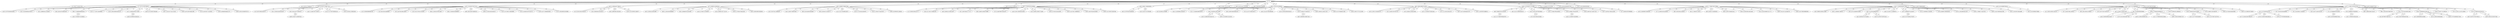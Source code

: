 graph {
n0 [label="n0 (0.0)"];
n1 [label="n1 (3.335853338241577)"];
n2 [label="n2 (2.694775104522705)"];
n3 [label="n3 (3.1939483880996704)"];
n4 [label="n4 (3.601501941680908)"];
n5 [label="n5 (3.3318153619766235)"];
n6 [label="n6 (2.4437601566314697)"];
n7 [label="n7 (1.5971531867980957)"];
n8 [label="n8 (3.907990574836731)"];
n9 [label="n9 (3.61404812335968)"];
n10 [label="n10 (3.0317976474761963)"];
n11 [label="n11 (2.8051435947418213)"];
n12 [label="n12 (2.23732852935791)"];
n13 [label="n13 (4.067208528518677)"];
n14 [label="n14 (2.63221275806427)"];
n15 [label="n15 (2.0145375728607178)"];
n16 [label="n16 (4.122774362564087)"];
n17 [label="n17 (3.966325879096985)"];
n18 [label="n18 (3.2200112342834473)"];
n19 [label="n19 (1.2910630702972412)"];
n20 [label="n20 (3.890848994255066)"];
n21 [label="n21 (2.7184560298919678)"];
n22 [label="n22 (3.305872678756714)"];
n23 [label="n23 (2.916744112968445)"];
n24 [label="n24 (4.103190660476685)"];
n25 [label="n25 (2.1283644437789917)"];
n26 [label="n26 (3.5172927379608154)"];
n27 [label="n27 (2.069033145904541)"];
n28 [label="n28 (1.6288970708847046)"];
n29 [label="n29 (3.312422752380371)"];
n30 [label="n30 (2.8985010385513306)"];
n31 [label="n31 (1.7452924251556396)"];
n32 [label="n32 (3.7600252628326416)"];
n33 [label="n33 (3.9065064191818237)"];
n34 [label="n34 (3.7302603721618652)"];
n35 [label="n35 (3.2464996576309204)"];
n36 [label="n36 (3.195562243461609)"];
n37 [label="n37 (2.842974901199341)"];
n38 [label="n38 (3.5407817363739014)"];
n39 [label="n39 (2.3958171606063843)"];
n40 [label="n40 (2.8483221530914307)"];
n41 [label="n41 (4.149633288383484)"];
n42 [label="n42 (4.0590245723724365)"];
n43 [label="n43 (3.25807785987854)"];
n44 [label="n44 (3.324917197227478)"];
n45 [label="n45 (3.9304760694503784)"];
n46 [label="n46 (3.468928813934326)"];
n47 [label="n47 (2.925432562828064)"];
n48 [label="n48 (3.13006591796875)"];
n49 [label="n49 (3.5683683156967163)"];
n50 [label="n50 (2.8721444606781006)"];
n51 [label="n51 (2.9220563173294067)"];
n52 [label="n52 (3.5205938816070557)"];
n53 [label="n53 (3.467751383781433)"];
n54 [label="n54 (3.0424128770828247)"];
n55 [label="n55 (2.5570141077041626)"];
n56 [label="n56 (2.082838535308838)"];
n57 [label="n57 (2.95975661277771)"];
n58 [label="n58 (2.891183614730835)"];
n59 [label="n59 (1.421051025390625)"];
n60 [label="n60 (2.8368724584579468)"];
n61 [label="n61 (2.968826413154602)"];
n62 [label="n62 (2.5133261680603027)"];
n63 [label="n63 (2.4439504146575928)"];
n64 [label="n64 (3.3152871131896973)"];
n65 [label="n65 (2.8387049436569214)"];
n66 [label="n66 (2.319931387901306)"];
n67 [label="n67 (2.4660695791244507)"];
n68 [label="n68 (3.119033455848694)"];
n69 [label="n69 (3.032428503036499)"];
n70 [label="n70 (3.3662612438201904)"];
n71 [label="n71 (2.9768898487091064)"];
n72 [label="n72 (3.4448786973953247)"];
n73 [label="n73 (3.94132661819458)"];
n74 [label="n74 (2.7505996227264404)"];
n75 [label="n75 (3.417677640914917)"];
n76 [label="n76 (3.4977303743362427)"];
n77 [label="n77 (3.1800345182418823)"];
n78 [label="n78 (2.8268872499465942)"];
n79 [label="n79 (2.5698002576828003)"];
n80 [label="n80 (3.92923641204834)"];
n81 [label="n81 (3.7360919713974)"];
n82 [label="n82 (3.2894887924194336)"];
n83 [label="n83 (2.0893189907073975)"];
n84 [label="n84 (2.7829935550689697)"];
n85 [label="n85 (3.020545721054077)"];
n86 [label="n86 (2.588923692703247)"];
n87 [label="n87 (3.3394757509231567)"];
n88 [label="n88 (2.6666975021362305)"];
n89 [label="n89 (2.8813260793685913)"];
n90 [label="n90 (3.602917194366455)"];
n91 [label="n91 (2.616995096206665)"];
n92 [label="n92 (3.0137239694595337)"];
n93 [label="n93 (3.2012557983398438)"];
n94 [label="n94 (2.853187918663025)"];
n95 [label="n95 (3.5787928104400635)"];
n96 [label="n96 (2.5402493476867676)"];
n97 [label="n97 (3.709049105644226)"];
n98 [label="n98 (3.189707636833191)"];
n99 [label="n99 (2.7248096466064453)"];
n100 [label="n100 (2.7046940326690674)"];
n101 [label="n101 (3.168437957763672)"];
n102 [label="n102 (3.4588205814361572)"];
n103 [label="n103 (3.6971508264541626)"];
n104 [label="n104 (4.0290350914001465)"];
n105 [label="n105 (1.5379328727722168)"];
n106 [label="n106 (3.1016615629196167)"];
n107 [label="n107 (3.7819833755493164)"];
n108 [label="n108 (4.109042406082153)"];
n109 [label="n109 (3.856125235557556)"];
n110 [label="n110 (3.8243308067321777)"];
n111 [label="n111 (2.2363842725753784)"];
n112 [label="n112 (3.7474687099456787)"];
n113 [label="n113 (3.521705389022827)"];
n114 [label="n114 (3.7577697038650513)"];
n115 [label="n115 (2.9716001749038696)"];
n116 [label="n116 (3.384918212890625)"];
n117 [label="n117 (2.547544240951538)"];
n118 [label="n118 (3.0393528938293457)"];
n119 [label="n119 (3.156248092651367)"];
n120 [label="n120 (2.8531832695007324)"];
n121 [label="n121 (3.7490583658218384)"];
n122 [label="n122 (2.6444815397262573)"];
n123 [label="n123 (3.8891220092773438)"];
n124 [label="n124 (3.81072735786438)"];
n125 [label="n125 (3.722534418106079)"];
n126 [label="n126 (2.6663979291915894)"];
n127 [label="n127 (3.2564419507980347)"];
n128 [label="n128 (3.037710666656494)"];
n129 [label="n129 (3.4151909351348877)"];
n130 [label="n130 (3.920441150665283)"];
n131 [label="n131 (3.451594829559326)"];
n132 [label="n132 (2.771497130393982)"];
n133 [label="n133 (2.680672287940979)"];
n134 [label="n134 (2.8632490634918213)"];
n135 [label="n135 (3.527429461479187)"];
n136 [label="n136 (2.6408900022506714)"];
n137 [label="n137 (2.6483943462371826)"];
n138 [label="n138 (3.526077151298523)"];
n139 [label="n139 (1.7738837003707886)"];
n140 [label="n140 (3.375033140182495)"];
n141 [label="n141 (1.2340290546417236)"];
n142 [label="n142 (2.6551284790039062)"];
n143 [label="n143 (2.458447575569153)"];
n144 [label="n144 (3.378047227859497)"];
n145 [label="n145 (3.5269778966903687)"];
n146 [label="n146 (2.759682774543762)"];
n147 [label="n147 (2.768447995185852)"];
n148 [label="n148 (3.7974348068237305)"];
n149 [label="n149 (2.612548589706421)"];
n150 [label="n150 (3.009651780128479)"];
n151 [label="n151 (1.6027724742889404)"];
n152 [label="n152 (3.769197702407837)"];
n153 [label="n153 (4.159783720970154)"];
n154 [label="n154 (3.996947407722473)"];
n155 [label="n155 (3.979764938354492)"];
n156 [label="n156 (2.9607821702957153)"];
n157 [label="n157 (3.0878227949142456)"];
n158 [label="n158 (4.020892024040222)"];
n159 [label="n159 (4.179054379463196)"];
n160 [label="n160 (2.871564507484436)"];
n161 [label="n161 (3.428369641304016)"];
n162 [label="n162 (4.156360745429993)"];
n163 [label="n163 (3.5237581729888916)"];
n164 [label="n164 (3.80599308013916)"];
n165 [label="n165 (4.055594086647034)"];
n166 [label="n166 (2.9719581604003906)"];
n167 [label="n167 (3.2813477516174316)"];
n168 [label="n168 (2.9312671422958374)"];
n169 [label="n169 (3.4075238704681396)"];
n170 [label="n170 (3.344739079475403)"];
n171 [label="n171 (3.12255322933197)"];
n172 [label="n172 (3.4351121187210083)"];
n173 [label="n173 (2.5398354530334473)"];
n174 [label="n174 (3.847655773162842)"];
n175 [label="n175 (2.982469916343689)"];
n176 [label="n176 (3.3436193466186523)"];
n177 [label="n177 (1.1085121631622314)"];
n178 [label="n178 (3.3778783082962036)"];
n179 [label="n179 (3.811854362487793)"];
n180 [label="n180 (2.5525760650634766)"];
n181 [label="n181 (4.101765871047974)"];
n182 [label="n182 (3.606336832046509)"];
n183 [label="n183 (3.313389539718628)"];
n184 [label="n184 (2.894331216812134)"];
n185 [label="n185 (3.017076849937439)"];
n186 [label="n186 (3.928510069847107)"];
n187 [label="n187 (3.6371628046035767)"];
n188 [label="n188 (4.044271230697632)"];
n189 [label="n189 (3.0974754095077515)"];
n190 [label="n190 (3.4017969369888306)"];
n191 [label="n191 (3.345358729362488)"];
n192 [label="n192 (4.102498531341553)"];
n193 [label="n193 (4.098485946655273)"];
n194 [label="n194 (2.994727373123169)"];
n195 [label="n195 (2.803793430328369)"];
n196 [label="n196 (3.2417690753936768)"];
n197 [label="n197 (3.160978674888611)"];
n198 [label="n198 (3.819964051246643)"];
n199 [label="n199 (3.0391534566879272)"];
n0 -- n44 [weight=1.0 label=1.0];
n0 -- n15 [weight=1.0 label=1.0];
n0 -- n2 [weight=1.0 label=1.0];
n0 -- n7 [weight=1.0 label=1.0];
n0 -- n31 [weight=1.0 label=1.0];
n0 -- n189 [weight=1.0 label=1.0];
n0 -- n177 [weight=1.0 label=1.0];
n0 -- n151 [weight=1.0 label=1.0];
n0 -- n170 [weight=1.0 label=1.0];
n0 -- n56 [weight=1.0 label=1.0];
n0 -- n149 [weight=1.0 label=1.0];
n0 -- n14 [weight=1.0 label=1.0];
n0 -- n29 [weight=1.0 label=1.0];
n0 -- n105 [weight=1.0 label=1.0];
n0 -- n145 [weight=1.0 label=1.0];
n0 -- n0 [weight=1.0 label=1.0];
n0 -- n0 [weight=1.0 label=1.0];
n0 -- n83 [weight=1.0 label=1.0];
n0 -- n28 [weight=1.0 label=1.0];
n0 -- n59 [weight=1.0 label=1.0];
n0 -- n25 [weight=1.0 label=1.0];
n0 -- n141 [weight=1.0 label=1.0];
n0 -- n111 [weight=1.0 label=1.0];
n0 -- n139 [weight=1.0 label=1.0];
n0 -- n131 [weight=1.0 label=1.0];
n0 -- n120 [weight=1.0 label=1.0];
n0 -- n27 [weight=1.0 label=1.0];
n0 -- n19 [weight=1.0 label=1.0];
n0 -- n39 [weight=1.0 label=1.0];
n0 -- n55 [weight=1.0 label=1.0];
n1 -- n31 [weight=1.0 label=1.0];
n2 -- n155 [weight=1.0 label=1.0];
n2 -- n0 [weight=1.0 label=1.0];
n3 -- n19 [weight=1.0 label=1.0];
n4 -- n19 [weight=1.0 label=1.0];
n5 -- n25 [weight=1.0 label=1.0];
n6 -- n19 [weight=1.0 label=1.0];
n7 -- n169 [weight=1.0 label=1.0];
n7 -- n52 [weight=1.0 label=1.0];
n7 -- n193 [weight=1.0 label=1.0];
n7 -- n0 [weight=1.0 label=1.0];
n7 -- n132 [weight=1.0 label=1.0];
n7 -- n199 [weight=1.0 label=1.0];
n7 -- n99 [weight=1.0 label=1.0];
n7 -- n134 [weight=1.0 label=1.0];
n7 -- n61 [weight=1.0 label=1.0];
n7 -- n137 [weight=1.0 label=1.0];
n7 -- n160 [weight=1.0 label=1.0];
n7 -- n94 [weight=1.0 label=1.0];
n7 -- n174 [weight=1.0 label=1.0];
n7 -- n167 [weight=1.0 label=1.0];
n8 -- n117 [weight=1.0 label=1.0];
n9 -- n55 [weight=1.0 label=1.0];
n10 -- n19 [weight=1.0 label=1.0];
n11 -- n151 [weight=1.0 label=1.0];
n12 -- n178 [weight=1.0 label=1.0];
n12 -- n127 [weight=1.0 label=1.0];
n12 -- n177 [weight=1.0 label=1.0];
n12 -- n176 [weight=1.0 label=1.0];
n13 -- n15 [weight=1.0 label=1.0];
n14 -- n0 [weight=1.0 label=1.0];
n15 -- n13 [weight=1.0 label=1.0];
n15 -- n130 [weight=1.0 label=1.0];
n15 -- n54 [weight=1.0 label=1.0];
n15 -- n0 [weight=1.0 label=1.0];
n15 -- n32 [weight=1.0 label=1.0];
n15 -- n101 [weight=1.0 label=1.0];
n15 -- n114 [weight=1.0 label=1.0];
n16 -- n126 [weight=1.0 label=1.0];
n17 -- n120 [weight=1.0 label=1.0];
n18 -- n83 [weight=1.0 label=1.0];
n19 -- n0 [weight=1.0 label=1.0];
n19 -- n106 [weight=1.0 label=1.0];
n19 -- n6 [weight=1.0 label=1.0];
n19 -- n128 [weight=1.0 label=1.0];
n19 -- n4 [weight=1.0 label=1.0];
n19 -- n115 [weight=1.0 label=1.0];
n19 -- n89 [weight=1.0 label=1.0];
n19 -- n175 [weight=1.0 label=1.0];
n19 -- n3 [weight=1.0 label=1.0];
n19 -- n10 [weight=1.0 label=1.0];
n19 -- n66 [weight=1.0 label=1.0];
n19 -- n122 [weight=1.0 label=1.0];
n19 -- n84 [weight=1.0 label=1.0];
n20 -- n136 [weight=1.0 label=1.0];
n21 -- n59 [weight=1.0 label=1.0];
n22 -- n83 [weight=1.0 label=1.0];
n23 -- n28 [weight=1.0 label=1.0];
n24 -- n149 [weight=1.0 label=1.0];
n25 -- n0 [weight=1.0 label=1.0];
n25 -- n129 [weight=1.0 label=1.0];
n25 -- n5 [weight=1.0 label=1.0];
n25 -- n46 [weight=1.0 label=1.0];
n25 -- n33 [weight=1.0 label=1.0];
n26 -- n31 [weight=1.0 label=1.0];
n27 -- n36 [weight=1.0 label=1.0];
n27 -- n68 [weight=1.0 label=1.0];
n27 -- n144 [weight=1.0 label=1.0];
n27 -- n0 [weight=1.0 label=1.0];
n27 -- n154 [weight=1.0 label=1.0];
n27 -- n82 [weight=1.0 label=1.0];
n27 -- n159 [weight=1.0 label=1.0];
n27 -- n182 [weight=1.0 label=1.0];
n28 -- n152 [weight=1.0 label=1.0];
n28 -- n198 [weight=1.0 label=1.0];
n28 -- n113 [weight=1.0 label=1.0];
n28 -- n69 [weight=1.0 label=1.0];
n28 -- n85 [weight=1.0 label=1.0];
n28 -- n125 [weight=1.0 label=1.0];
n28 -- n43 [weight=1.0 label=1.0];
n28 -- n23 [weight=1.0 label=1.0];
n28 -- n0 [weight=1.0 label=1.0];
n29 -- n0 [weight=1.0 label=1.0];
n30 -- n141 [weight=1.0 label=1.0];
n31 -- n163 [weight=1.0 label=1.0];
n31 -- n103 [weight=1.0 label=1.0];
n31 -- n40 [weight=1.0 label=1.0];
n31 -- n123 [weight=1.0 label=1.0];
n31 -- n26 [weight=1.0 label=1.0];
n31 -- n72 [weight=1.0 label=1.0];
n31 -- n196 [weight=1.0 label=1.0];
n31 -- n57 [weight=1.0 label=1.0];
n31 -- n140 [weight=1.0 label=1.0];
n31 -- n1 [weight=1.0 label=1.0];
n31 -- n60 [weight=1.0 label=1.0];
n31 -- n0 [weight=1.0 label=1.0];
n31 -- n195 [weight=1.0 label=1.0];
n32 -- n15 [weight=1.0 label=1.0];
n33 -- n25 [weight=1.0 label=1.0];
n34 -- n99 [weight=1.0 label=1.0];
n35 -- n139 [weight=1.0 label=1.0];
n36 -- n27 [weight=1.0 label=1.0];
n37 -- n151 [weight=1.0 label=1.0];
n38 -- n173 [weight=1.0 label=1.0];
n39 -- n124 [weight=1.0 label=1.0];
n39 -- n95 [weight=1.0 label=1.0];
n39 -- n0 [weight=1.0 label=1.0];
n40 -- n31 [weight=1.0 label=1.0];
n41 -- n136 [weight=1.0 label=1.0];
n42 -- n62 [weight=1.0 label=1.0];
n43 -- n28 [weight=1.0 label=1.0];
n44 -- n0 [weight=1.0 label=1.0];
n45 -- n117 [weight=1.0 label=1.0];
n46 -- n25 [weight=1.0 label=1.0];
n47 -- n177 [weight=1.0 label=1.0];
n48 -- n141 [weight=1.0 label=1.0];
n49 -- n143 [weight=1.0 label=1.0];
n50 -- n141 [weight=1.0 label=1.0];
n51 -- n177 [weight=1.0 label=1.0];
n52 -- n7 [weight=1.0 label=1.0];
n53 -- n177 [weight=1.0 label=1.0];
n54 -- n15 [weight=1.0 label=1.0];
n54 -- n188 [weight=1.0 label=1.0];
n55 -- n9 [weight=1.0 label=1.0];
n55 -- n0 [weight=1.0 label=1.0];
n56 -- n161 [weight=1.0 label=1.0];
n56 -- n0 [weight=1.0 label=1.0];
n57 -- n31 [weight=1.0 label=1.0];
n58 -- n151 [weight=1.0 label=1.0];
n59 -- n21 [weight=1.0 label=1.0];
n59 -- n63 [weight=1.0 label=1.0];
n59 -- n93 [weight=1.0 label=1.0];
n59 -- n118 [weight=1.0 label=1.0];
n59 -- n194 [weight=1.0 label=1.0];
n59 -- n0 [weight=1.0 label=1.0];
n59 -- n184 [weight=1.0 label=1.0];
n59 -- n75 [weight=1.0 label=1.0];
n59 -- n185 [weight=1.0 label=1.0];
n59 -- n65 [weight=1.0 label=1.0];
n59 -- n143 [weight=1.0 label=1.0];
n60 -- n31 [weight=1.0 label=1.0];
n61 -- n7 [weight=1.0 label=1.0];
n62 -- n153 [weight=1.0 label=1.0];
n62 -- n42 [weight=1.0 label=1.0];
n62 -- n141 [weight=1.0 label=1.0];
n63 -- n59 [weight=1.0 label=1.0];
n63 -- n102 [weight=1.0 label=1.0];
n63 -- n192 [weight=1.0 label=1.0];
n64 -- n141 [weight=1.0 label=1.0];
n65 -- n59 [weight=1.0 label=1.0];
n66 -- n19 [weight=1.0 label=1.0];
n67 -- n135 [weight=1.0 label=1.0];
n67 -- n141 [weight=1.0 label=1.0];
n68 -- n27 [weight=1.0 label=1.0];
n69 -- n28 [weight=1.0 label=1.0];
n70 -- n83 [weight=1.0 label=1.0];
n71 -- n165 [weight=1.0 label=1.0];
n71 -- n177 [weight=1.0 label=1.0];
n72 -- n31 [weight=1.0 label=1.0];
n73 -- n142 [weight=1.0 label=1.0];
n74 -- n141 [weight=1.0 label=1.0];
n75 -- n59 [weight=1.0 label=1.0];
n76 -- n151 [weight=1.0 label=1.0];
n77 -- n139 [weight=1.0 label=1.0];
n78 -- n141 [weight=1.0 label=1.0];
n79 -- n177 [weight=1.0 label=1.0];
n79 -- n97 [weight=1.0 label=1.0];
n80 -- n139 [weight=1.0 label=1.0];
n81 -- n139 [weight=1.0 label=1.0];
n82 -- n27 [weight=1.0 label=1.0];
n83 -- n171 [weight=1.0 label=1.0];
n83 -- n70 [weight=1.0 label=1.0];
n83 -- n22 [weight=1.0 label=1.0];
n83 -- n107 [weight=1.0 label=1.0];
n83 -- n187 [weight=1.0 label=1.0];
n83 -- n197 [weight=1.0 label=1.0];
n83 -- n18 [weight=1.0 label=1.0];
n83 -- n0 [weight=1.0 label=1.0];
n84 -- n19 [weight=1.0 label=1.0];
n85 -- n28 [weight=1.0 label=1.0];
n86 -- n177 [weight=1.0 label=1.0];
n87 -- n151 [weight=1.0 label=1.0];
n88 -- n105 [weight=1.0 label=1.0];
n88 -- n112 [weight=1.0 label=1.0];
n89 -- n19 [weight=1.0 label=1.0];
n90 -- n139 [weight=1.0 label=1.0];
n91 -- n179 [weight=1.0 label=1.0];
n91 -- n151 [weight=1.0 label=1.0];
n91 -- n164 [weight=1.0 label=1.0];
n92 -- n105 [weight=1.0 label=1.0];
n93 -- n59 [weight=1.0 label=1.0];
n94 -- n7 [weight=1.0 label=1.0];
n95 -- n39 [weight=1.0 label=1.0];
n96 -- n177 [weight=1.0 label=1.0];
n97 -- n79 [weight=1.0 label=1.0];
n98 -- n139 [weight=1.0 label=1.0];
n99 -- n34 [weight=1.0 label=1.0];
n99 -- n7 [weight=1.0 label=1.0];
n100 -- n108 [weight=1.0 label=1.0];
n100 -- n186 [weight=1.0 label=1.0];
n100 -- n121 [weight=1.0 label=1.0];
n100 -- n151 [weight=1.0 label=1.0];
n101 -- n15 [weight=1.0 label=1.0];
n102 -- n63 [weight=1.0 label=1.0];
n103 -- n31 [weight=1.0 label=1.0];
n104 -- n139 [weight=1.0 label=1.0];
n105 -- n0 [weight=1.0 label=1.0];
n105 -- n150 [weight=1.0 label=1.0];
n105 -- n157 [weight=1.0 label=1.0];
n105 -- n156 [weight=1.0 label=1.0];
n105 -- n147 [weight=1.0 label=1.0];
n105 -- n92 [weight=1.0 label=1.0];
n105 -- n142 [weight=1.0 label=1.0];
n105 -- n88 [weight=1.0 label=1.0];
n106 -- n19 [weight=1.0 label=1.0];
n107 -- n83 [weight=1.0 label=1.0];
n108 -- n100 [weight=1.0 label=1.0];
n109 -- n173 [weight=1.0 label=1.0];
n110 -- n139 [weight=1.0 label=1.0];
n111 -- n0 [weight=1.0 label=1.0];
n112 -- n88 [weight=1.0 label=1.0];
n113 -- n28 [weight=1.0 label=1.0];
n114 -- n15 [weight=1.0 label=1.0];
n115 -- n19 [weight=1.0 label=1.0];
n116 -- n151 [weight=1.0 label=1.0];
n117 -- n45 [weight=1.0 label=1.0];
n117 -- n8 [weight=1.0 label=1.0];
n117 -- n177 [weight=1.0 label=1.0];
n118 -- n59 [weight=1.0 label=1.0];
n119 -- n141 [weight=1.0 label=1.0];
n120 -- n0 [weight=1.0 label=1.0];
n120 -- n17 [weight=1.0 label=1.0];
n121 -- n100 [weight=1.0 label=1.0];
n122 -- n19 [weight=1.0 label=1.0];
n123 -- n31 [weight=1.0 label=1.0];
n124 -- n39 [weight=1.0 label=1.0];
n125 -- n28 [weight=1.0 label=1.0];
n126 -- n181 [weight=1.0 label=1.0];
n126 -- n16 [weight=1.0 label=1.0];
n126 -- n151 [weight=1.0 label=1.0];
n127 -- n12 [weight=1.0 label=1.0];
n128 -- n19 [weight=1.0 label=1.0];
n129 -- n25 [weight=1.0 label=1.0];
n130 -- n15 [weight=1.0 label=1.0];
n131 -- n0 [weight=1.0 label=1.0];
n132 -- n7 [weight=1.0 label=1.0];
n133 -- n151 [weight=1.0 label=1.0];
n134 -- n7 [weight=1.0 label=1.0];
n135 -- n67 [weight=1.0 label=1.0];
n136 -- n148 [weight=1.0 label=1.0];
n136 -- n41 [weight=1.0 label=1.0];
n136 -- n20 [weight=1.0 label=1.0];
n136 -- n177 [weight=1.0 label=1.0];
n137 -- n158 [weight=1.0 label=1.0];
n137 -- n7 [weight=1.0 label=1.0];
n138 -- n177 [weight=1.0 label=1.0];
n139 -- n0 [weight=1.0 label=1.0];
n139 -- n104 [weight=1.0 label=1.0];
n139 -- n77 [weight=1.0 label=1.0];
n139 -- n80 [weight=1.0 label=1.0];
n139 -- n81 [weight=1.0 label=1.0];
n139 -- n110 [weight=1.0 label=1.0];
n139 -- n168 [weight=1.0 label=1.0];
n139 -- n90 [weight=1.0 label=1.0];
n139 -- n98 [weight=1.0 label=1.0];
n139 -- n190 [weight=1.0 label=1.0];
n139 -- n35 [weight=1.0 label=1.0];
n140 -- n31 [weight=1.0 label=1.0];
n141 -- n67 [weight=1.0 label=1.0];
n141 -- n0 [weight=1.0 label=1.0];
n141 -- n191 [weight=1.0 label=1.0];
n141 -- n48 [weight=1.0 label=1.0];
n141 -- n62 [weight=1.0 label=1.0];
n141 -- n78 [weight=1.0 label=1.0];
n141 -- n119 [weight=1.0 label=1.0];
n141 -- n74 [weight=1.0 label=1.0];
n141 -- n180 [weight=1.0 label=1.0];
n141 -- n50 [weight=1.0 label=1.0];
n141 -- n30 [weight=1.0 label=1.0];
n141 -- n64 [weight=1.0 label=1.0];
n141 -- n146 [weight=1.0 label=1.0];
n142 -- n105 [weight=1.0 label=1.0];
n142 -- n73 [weight=1.0 label=1.0];
n143 -- n49 [weight=1.0 label=1.0];
n143 -- n59 [weight=1.0 label=1.0];
n144 -- n27 [weight=1.0 label=1.0];
n145 -- n0 [weight=1.0 label=1.0];
n146 -- n141 [weight=1.0 label=1.0];
n147 -- n105 [weight=1.0 label=1.0];
n148 -- n136 [weight=1.0 label=1.0];
n149 -- n24 [weight=1.0 label=1.0];
n149 -- n0 [weight=1.0 label=1.0];
n150 -- n162 [weight=1.0 label=1.0];
n150 -- n105 [weight=1.0 label=1.0];
n151 -- n11 [weight=1.0 label=1.0];
n151 -- n126 [weight=1.0 label=1.0];
n151 -- n183 [weight=1.0 label=1.0];
n151 -- n76 [weight=1.0 label=1.0];
n151 -- n133 [weight=1.0 label=1.0];
n151 -- n116 [weight=1.0 label=1.0];
n151 -- n100 [weight=1.0 label=1.0];
n151 -- n87 [weight=1.0 label=1.0];
n151 -- n37 [weight=1.0 label=1.0];
n151 -- n166 [weight=1.0 label=1.0];
n151 -- n0 [weight=1.0 label=1.0];
n151 -- n58 [weight=1.0 label=1.0];
n151 -- n91 [weight=1.0 label=1.0];
n152 -- n28 [weight=1.0 label=1.0];
n153 -- n62 [weight=1.0 label=1.0];
n154 -- n27 [weight=1.0 label=1.0];
n155 -- n2 [weight=1.0 label=1.0];
n156 -- n105 [weight=1.0 label=1.0];
n157 -- n105 [weight=1.0 label=1.0];
n158 -- n137 [weight=1.0 label=1.0];
n159 -- n27 [weight=1.0 label=1.0];
n160 -- n7 [weight=1.0 label=1.0];
n161 -- n56 [weight=1.0 label=1.0];
n162 -- n150 [weight=1.0 label=1.0];
n163 -- n31 [weight=1.0 label=1.0];
n164 -- n91 [weight=1.0 label=1.0];
n165 -- n71 [weight=1.0 label=1.0];
n166 -- n151 [weight=1.0 label=1.0];
n167 -- n7 [weight=1.0 label=1.0];
n168 -- n139 [weight=1.0 label=1.0];
n169 -- n7 [weight=1.0 label=1.0];
n170 -- n0 [weight=1.0 label=1.0];
n171 -- n83 [weight=1.0 label=1.0];
n172 -- n177 [weight=1.0 label=1.0];
n173 -- n177 [weight=1.0 label=1.0];
n173 -- n109 [weight=1.0 label=1.0];
n173 -- n38 [weight=1.0 label=1.0];
n174 -- n7 [weight=1.0 label=1.0];
n175 -- n19 [weight=1.0 label=1.0];
n176 -- n12 [weight=1.0 label=1.0];
n177 -- n117 [weight=1.0 label=1.0];
n177 -- n86 [weight=1.0 label=1.0];
n177 -- n12 [weight=1.0 label=1.0];
n177 -- n71 [weight=1.0 label=1.0];
n177 -- n172 [weight=1.0 label=1.0];
n177 -- n79 [weight=1.0 label=1.0];
n177 -- n96 [weight=1.0 label=1.0];
n177 -- n47 [weight=1.0 label=1.0];
n177 -- n51 [weight=1.0 label=1.0];
n177 -- n173 [weight=1.0 label=1.0];
n177 -- n0 [weight=1.0 label=1.0];
n177 -- n136 [weight=1.0 label=1.0];
n177 -- n138 [weight=1.0 label=1.0];
n177 -- n53 [weight=1.0 label=1.0];
n178 -- n12 [weight=1.0 label=1.0];
n179 -- n91 [weight=1.0 label=1.0];
n180 -- n141 [weight=1.0 label=1.0];
n181 -- n126 [weight=1.0 label=1.0];
n182 -- n27 [weight=1.0 label=1.0];
n183 -- n151 [weight=1.0 label=1.0];
n184 -- n59 [weight=1.0 label=1.0];
n185 -- n59 [weight=1.0 label=1.0];
n186 -- n100 [weight=1.0 label=1.0];
n187 -- n83 [weight=1.0 label=1.0];
n188 -- n54 [weight=1.0 label=1.0];
n189 -- n0 [weight=1.0 label=1.0];
n190 -- n139 [weight=1.0 label=1.0];
n191 -- n141 [weight=1.0 label=1.0];
n192 -- n63 [weight=1.0 label=1.0];
n193 -- n7 [weight=1.0 label=1.0];
n194 -- n59 [weight=1.0 label=1.0];
n195 -- n31 [weight=1.0 label=1.0];
n196 -- n31 [weight=1.0 label=1.0];
n197 -- n83 [weight=1.0 label=1.0];
n198 -- n28 [weight=1.0 label=1.0];
n199 -- n7 [weight=1.0 label=1.0];
}
